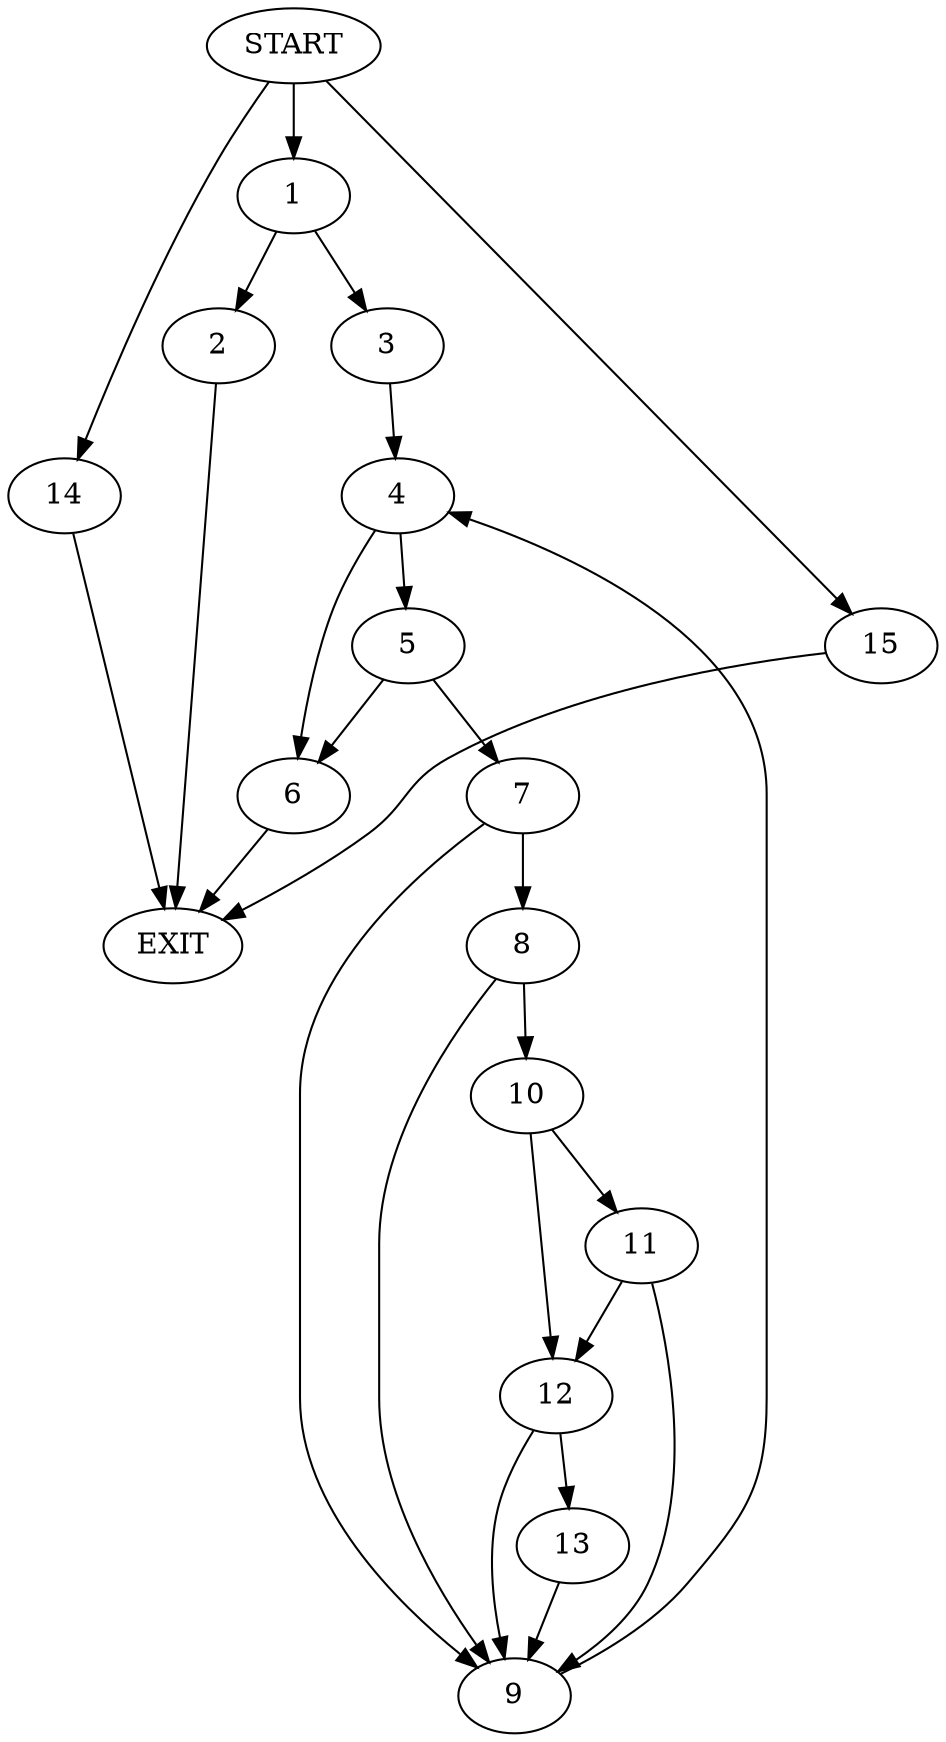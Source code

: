 digraph {
0 [label="START"]
16 [label="EXIT"]
0 -> 1
1 -> 2
1 -> 3
2 -> 16
3 -> 4
4 -> 5
4 -> 6
5 -> 7
5 -> 6
6 -> 16
7 -> 8
7 -> 9
8 -> 10
8 -> 9
9 -> 4
10 -> 11
10 -> 12
12 -> 9
12 -> 13
11 -> 9
11 -> 12
13 -> 9
0 -> 14
14 -> 16
0 -> 15
15 -> 16
}
